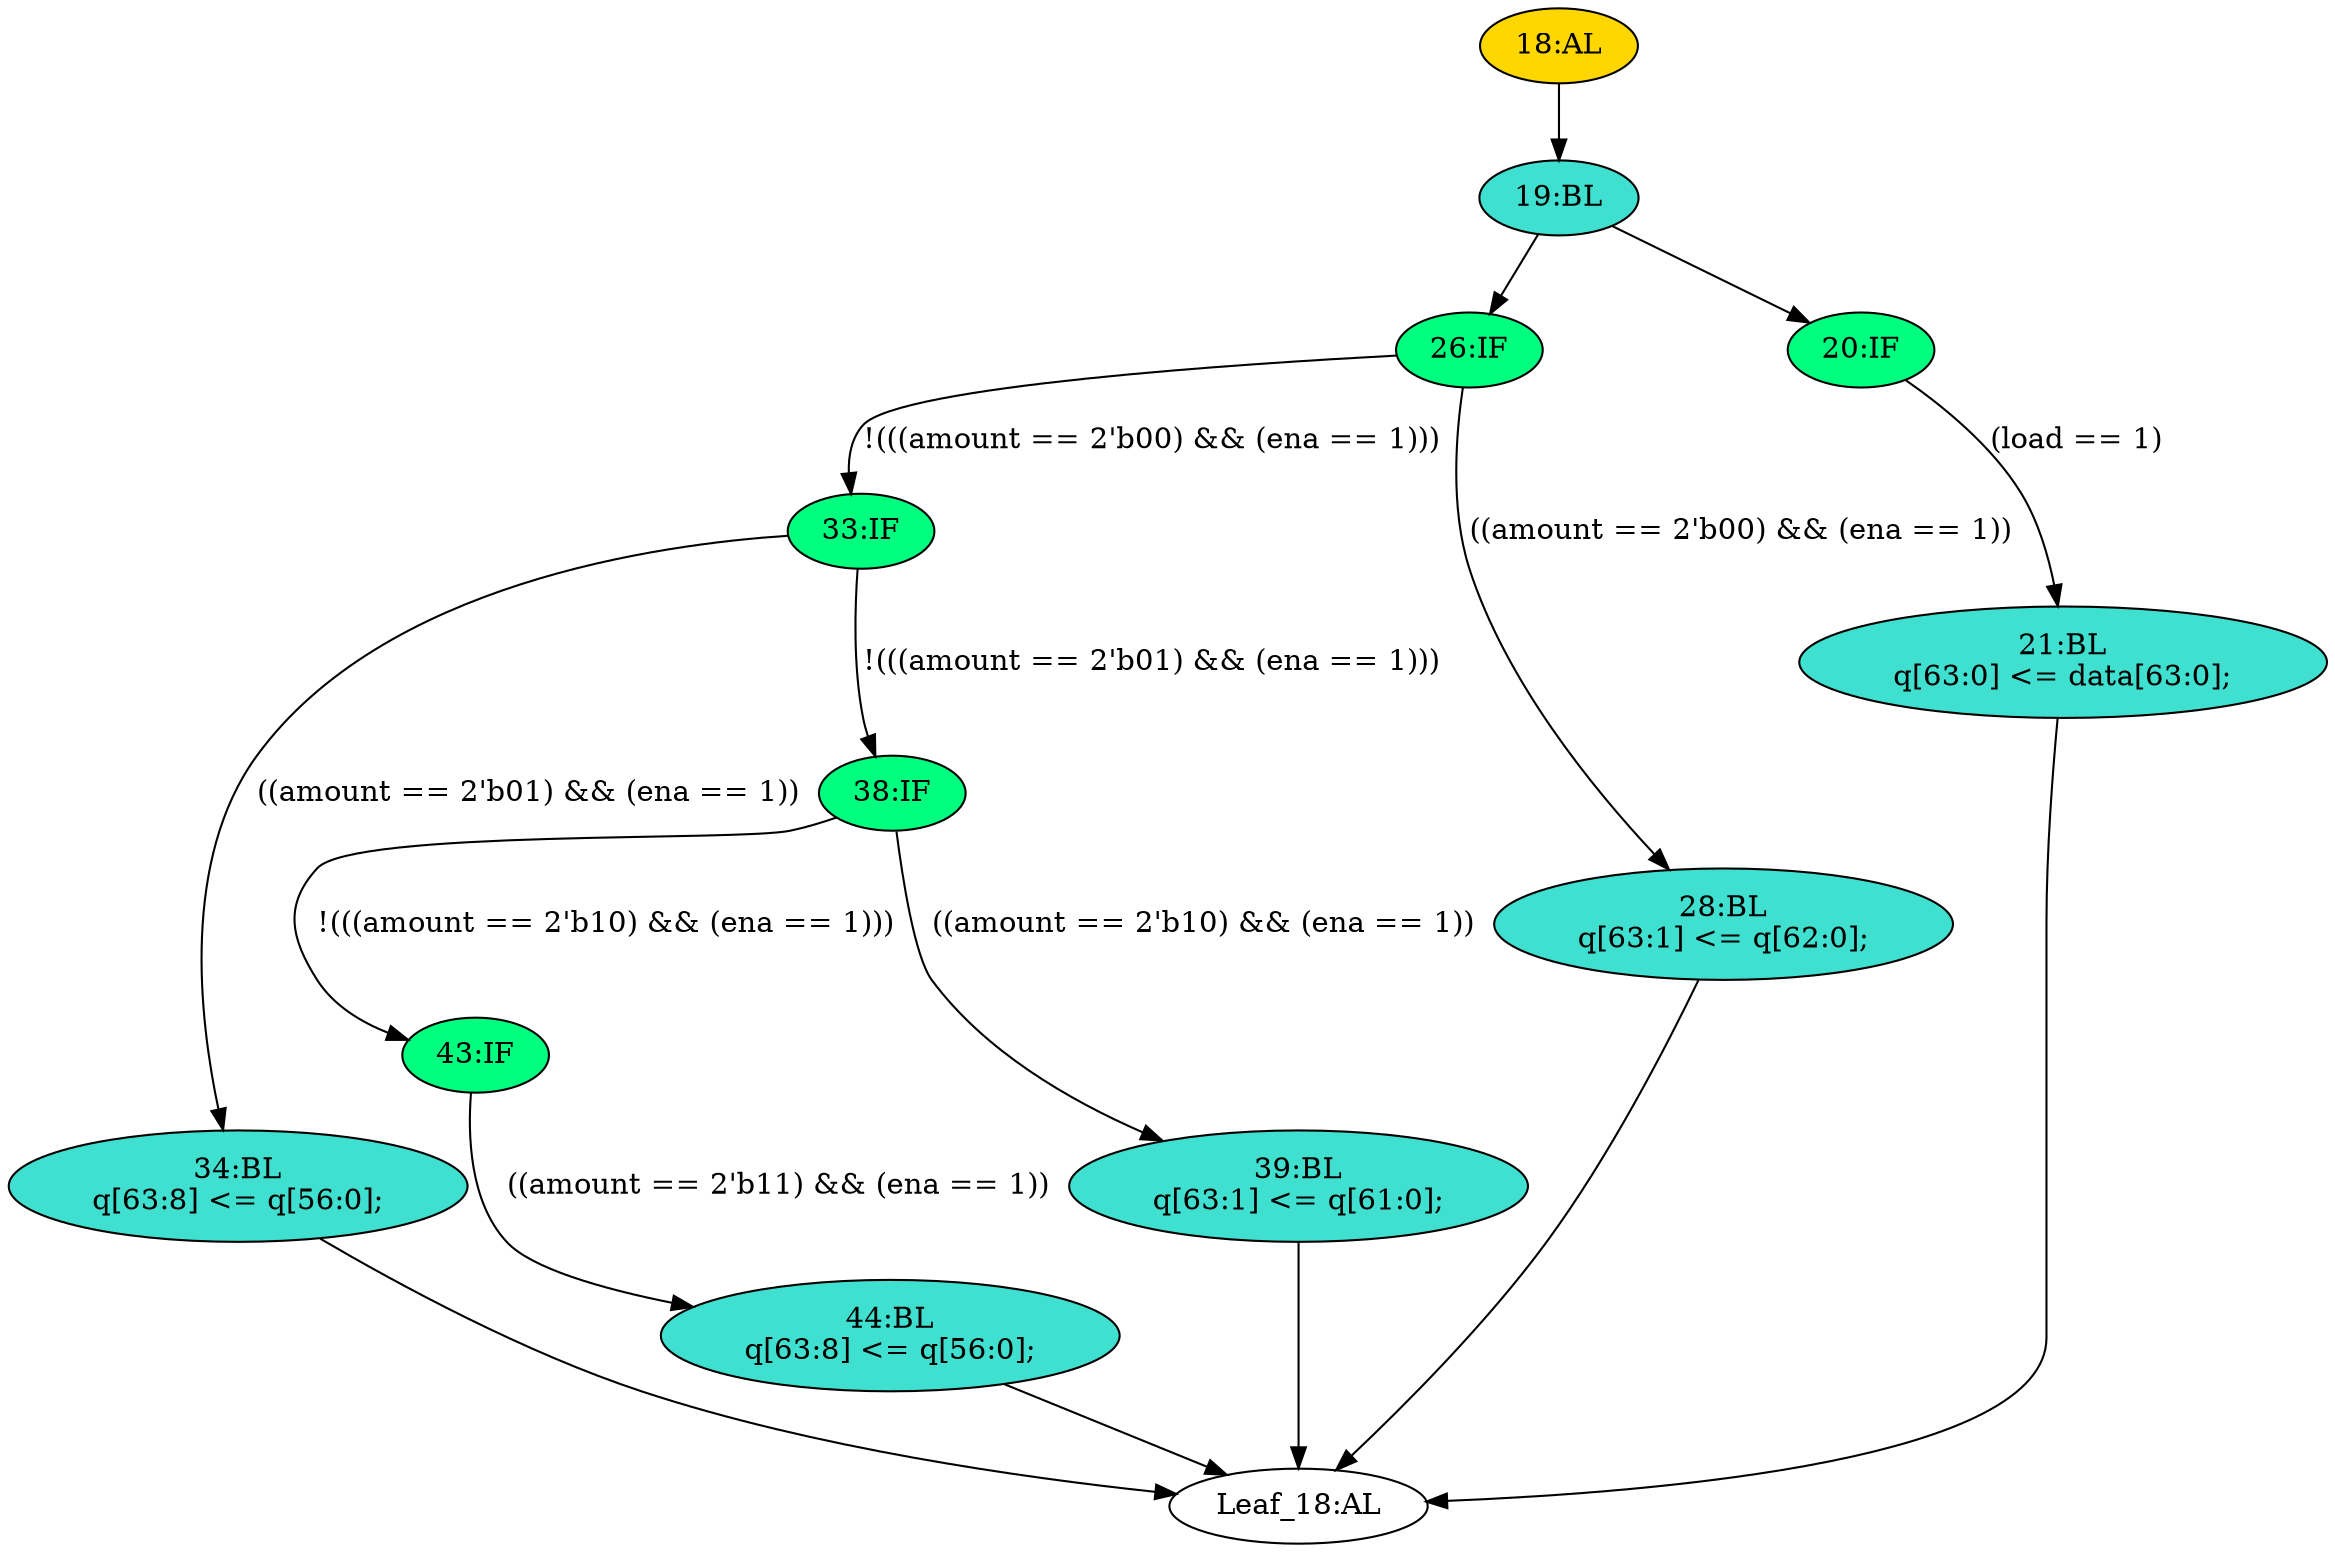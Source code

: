 strict digraph "" {
	node [label="\N"];
	"19:BL"	[ast="<pyverilog.vparser.ast.Block object at 0x7f0f43e8bf90>",
		fillcolor=turquoise,
		label="19:BL",
		statements="[]",
		style=filled,
		typ=Block];
	"26:IF"	[ast="<pyverilog.vparser.ast.IfStatement object at 0x7f0f43e80490>",
		fillcolor=springgreen,
		label="26:IF",
		statements="[]",
		style=filled,
		typ=IfStatement];
	"19:BL" -> "26:IF"	[cond="[]",
		lineno=None];
	"20:IF"	[ast="<pyverilog.vparser.ast.IfStatement object at 0x7f0f43e8bfd0>",
		fillcolor=springgreen,
		label="20:IF",
		statements="[]",
		style=filled,
		typ=IfStatement];
	"19:BL" -> "20:IF"	[cond="[]",
		lineno=None];
	"21:BL"	[ast="<pyverilog.vparser.ast.Block object at 0x7f0f43e800d0>",
		fillcolor=turquoise,
		label="21:BL
q[63:0] <= data[63:0];",
		statements="[<pyverilog.vparser.ast.NonblockingSubstitution object at 0x7f0f43e80110>]",
		style=filled,
		typ=Block];
	"Leaf_18:AL"	[def_var="['q']",
		label="Leaf_18:AL"];
	"21:BL" -> "Leaf_18:AL"	[cond="[]",
		lineno=None];
	"44:BL"	[ast="<pyverilog.vparser.ast.Block object at 0x7f0f43e8bf50>",
		fillcolor=turquoise,
		label="44:BL
q[63:8] <= q[56:0];",
		statements="[<pyverilog.vparser.ast.NonblockingSubstitution object at 0x7f0f43e8bb90>]",
		style=filled,
		typ=Block];
	"44:BL" -> "Leaf_18:AL"	[cond="[]",
		lineno=None];
	"33:IF"	[ast="<pyverilog.vparser.ast.IfStatement object at 0x7f0f43e804d0>",
		fillcolor=springgreen,
		label="33:IF",
		statements="[]",
		style=filled,
		typ=IfStatement];
	"26:IF" -> "33:IF"	[cond="['amount', 'ena']",
		label="!(((amount == 2'b00) && (ena == 1)))",
		lineno=26];
	"28:BL"	[ast="<pyverilog.vparser.ast.Block object at 0x7f0f43e85110>",
		fillcolor=turquoise,
		label="28:BL
q[63:1] <= q[62:0];",
		statements="[<pyverilog.vparser.ast.NonblockingSubstitution object at 0x7f0f43e85150>]",
		style=filled,
		typ=Block];
	"26:IF" -> "28:BL"	[cond="['amount', 'ena']",
		label="((amount == 2'b00) && (ena == 1))",
		lineno=26];
	"43:IF"	[ast="<pyverilog.vparser.ast.IfStatement object at 0x7f0f43e80550>",
		fillcolor=springgreen,
		label="43:IF",
		statements="[]",
		style=filled,
		typ=IfStatement];
	"43:IF" -> "44:BL"	[cond="['amount', 'ena']",
		label="((amount == 2'b11) && (ena == 1))",
		lineno=43];
	"34:BL"	[ast="<pyverilog.vparser.ast.Block object at 0x7f0f43e80c50>",
		fillcolor=turquoise,
		label="34:BL
q[63:8] <= q[56:0];",
		statements="[<pyverilog.vparser.ast.NonblockingSubstitution object at 0x7f0f43e80c90>]",
		style=filled,
		typ=Block];
	"33:IF" -> "34:BL"	[cond="['amount', 'ena']",
		label="((amount == 2'b01) && (ena == 1))",
		lineno=33];
	"38:IF"	[ast="<pyverilog.vparser.ast.IfStatement object at 0x7f0f43e80510>",
		fillcolor=springgreen,
		label="38:IF",
		statements="[]",
		style=filled,
		typ=IfStatement];
	"33:IF" -> "38:IF"	[cond="['amount', 'ena']",
		label="!(((amount == 2'b01) && (ena == 1)))",
		lineno=33];
	"39:BL"	[ast="<pyverilog.vparser.ast.Block object at 0x7f0f43e80750>",
		fillcolor=turquoise,
		label="39:BL
q[63:1] <= q[61:0];",
		statements="[<pyverilog.vparser.ast.NonblockingSubstitution object at 0x7f0f43e80790>]",
		style=filled,
		typ=Block];
	"39:BL" -> "Leaf_18:AL"	[cond="[]",
		lineno=None];
	"20:IF" -> "21:BL"	[cond="['load']",
		label="(load == 1)",
		lineno=20];
	"34:BL" -> "Leaf_18:AL"	[cond="[]",
		lineno=None];
	"18:AL"	[ast="<pyverilog.vparser.ast.Always object at 0x7f0f43e85610>",
		clk_sens=True,
		fillcolor=gold,
		label="18:AL",
		sens="['clk']",
		statements="[]",
		style=filled,
		typ=Always,
		use_var="['q', 'ena', 'amount', 'data', 'load']"];
	"18:AL" -> "19:BL"	[cond="[]",
		lineno=None];
	"28:BL" -> "Leaf_18:AL"	[cond="[]",
		lineno=None];
	"38:IF" -> "43:IF"	[cond="['amount', 'ena']",
		label="!(((amount == 2'b10) && (ena == 1)))",
		lineno=38];
	"38:IF" -> "39:BL"	[cond="['amount', 'ena']",
		label="((amount == 2'b10) && (ena == 1))",
		lineno=38];
}
